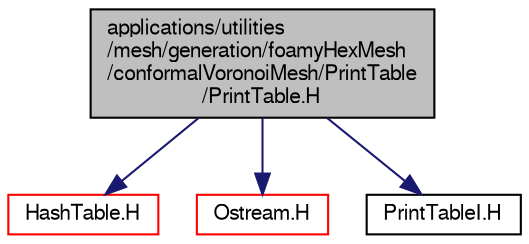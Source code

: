 digraph "applications/utilities/mesh/generation/foamyHexMesh/conformalVoronoiMesh/PrintTable/PrintTable.H"
{
  bgcolor="transparent";
  edge [fontname="FreeSans",fontsize="10",labelfontname="FreeSans",labelfontsize="10"];
  node [fontname="FreeSans",fontsize="10",shape=record];
  Node0 [label="applications/utilities\l/mesh/generation/foamyHexMesh\l/conformalVoronoiMesh/PrintTable\l/PrintTable.H",height=0.2,width=0.4,color="black", fillcolor="grey75", style="filled", fontcolor="black"];
  Node0 -> Node1 [color="midnightblue",fontsize="10",style="solid",fontname="FreeSans"];
  Node1 [label="HashTable.H",height=0.2,width=0.4,color="red",URL="$a08477.html"];
  Node0 -> Node29 [color="midnightblue",fontsize="10",style="solid",fontname="FreeSans"];
  Node29 [label="Ostream.H",height=0.2,width=0.4,color="red",URL="$a09098.html"];
  Node0 -> Node46 [color="midnightblue",fontsize="10",style="solid",fontname="FreeSans"];
  Node46 [label="PrintTableI.H",height=0.2,width=0.4,color="black",URL="$a18383.html"];
}

